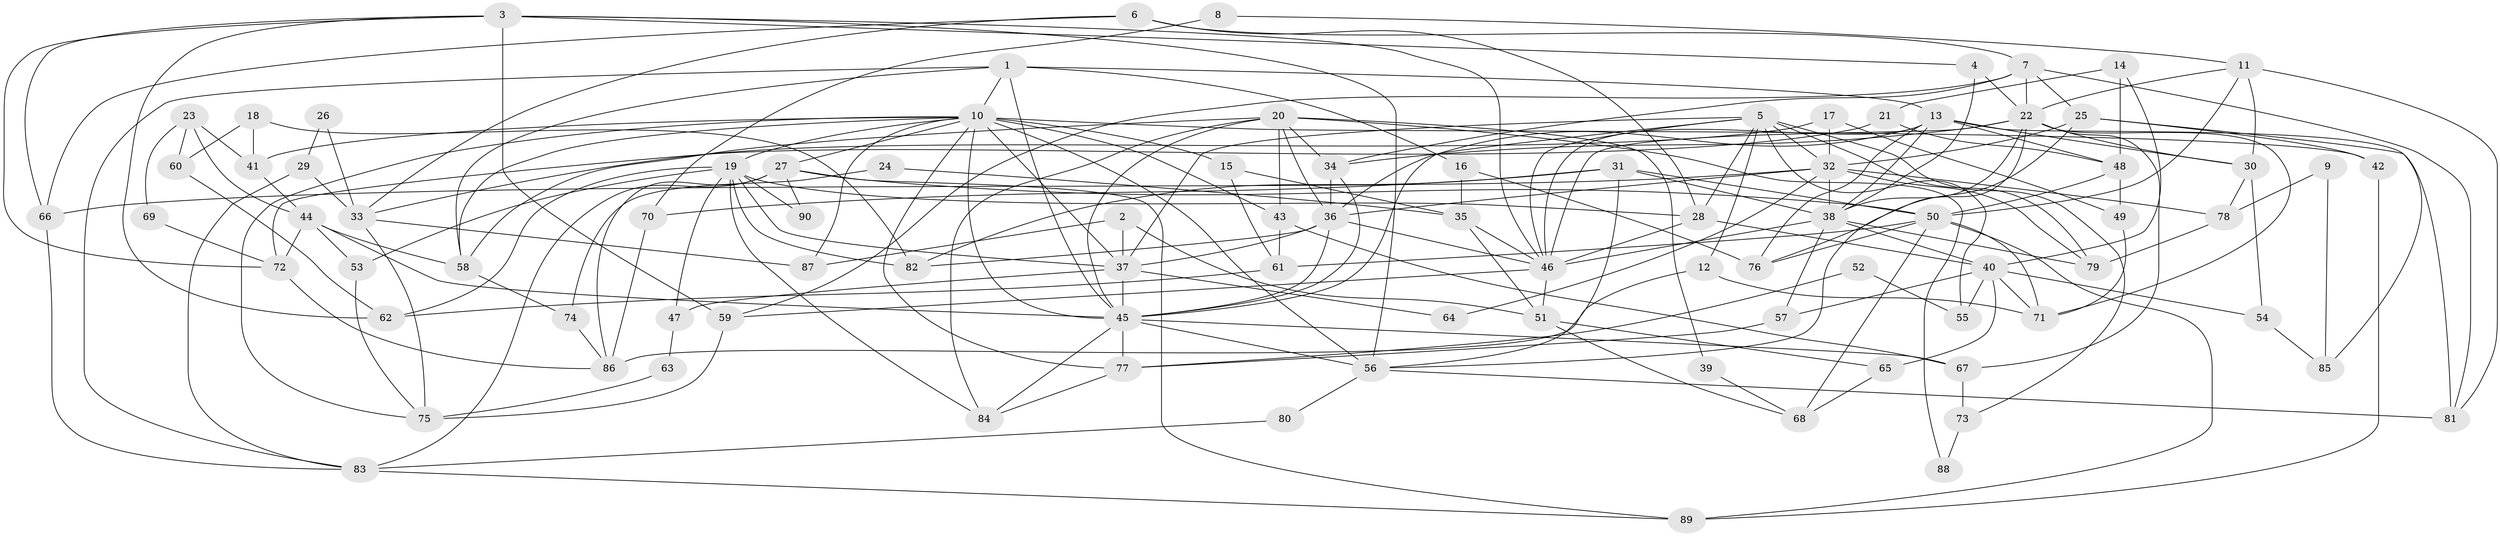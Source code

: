 // original degree distribution, {3: 0.296875, 4: 0.2265625, 6: 0.078125, 2: 0.1484375, 7: 0.0390625, 5: 0.1796875, 8: 0.0234375, 10: 0.0078125}
// Generated by graph-tools (version 1.1) at 2025/50/03/04/25 22:50:47]
// undirected, 90 vertices, 210 edges
graph export_dot {
  node [color=gray90,style=filled];
  1;
  2;
  3;
  4;
  5;
  6;
  7;
  8;
  9;
  10;
  11;
  12;
  13;
  14;
  15;
  16;
  17;
  18;
  19;
  20;
  21;
  22;
  23;
  24;
  25;
  26;
  27;
  28;
  29;
  30;
  31;
  32;
  33;
  34;
  35;
  36;
  37;
  38;
  39;
  40;
  41;
  42;
  43;
  44;
  45;
  46;
  47;
  48;
  49;
  50;
  51;
  52;
  53;
  54;
  55;
  56;
  57;
  58;
  59;
  60;
  61;
  62;
  63;
  64;
  65;
  66;
  67;
  68;
  69;
  70;
  71;
  72;
  73;
  74;
  75;
  76;
  77;
  78;
  79;
  80;
  81;
  82;
  83;
  84;
  85;
  86;
  87;
  88;
  89;
  90;
  1 -- 10 [weight=1.0];
  1 -- 13 [weight=1.0];
  1 -- 16 [weight=1.0];
  1 -- 45 [weight=1.0];
  1 -- 58 [weight=1.0];
  1 -- 83 [weight=1.0];
  2 -- 37 [weight=1.0];
  2 -- 51 [weight=1.0];
  2 -- 87 [weight=1.0];
  3 -- 4 [weight=1.0];
  3 -- 46 [weight=1.0];
  3 -- 56 [weight=1.0];
  3 -- 59 [weight=1.0];
  3 -- 62 [weight=1.0];
  3 -- 66 [weight=1.0];
  3 -- 72 [weight=1.0];
  4 -- 22 [weight=1.0];
  4 -- 38 [weight=1.0];
  5 -- 12 [weight=1.0];
  5 -- 28 [weight=1.0];
  5 -- 32 [weight=1.0];
  5 -- 37 [weight=1.0];
  5 -- 45 [weight=3.0];
  5 -- 46 [weight=1.0];
  5 -- 55 [weight=1.0];
  5 -- 73 [weight=1.0];
  5 -- 79 [weight=2.0];
  6 -- 7 [weight=1.0];
  6 -- 28 [weight=1.0];
  6 -- 33 [weight=1.0];
  6 -- 66 [weight=1.0];
  7 -- 22 [weight=1.0];
  7 -- 25 [weight=1.0];
  7 -- 34 [weight=1.0];
  7 -- 59 [weight=1.0];
  7 -- 81 [weight=1.0];
  8 -- 11 [weight=1.0];
  8 -- 70 [weight=1.0];
  9 -- 78 [weight=1.0];
  9 -- 85 [weight=1.0];
  10 -- 15 [weight=1.0];
  10 -- 19 [weight=1.0];
  10 -- 27 [weight=1.0];
  10 -- 37 [weight=1.0];
  10 -- 41 [weight=1.0];
  10 -- 42 [weight=1.0];
  10 -- 43 [weight=1.0];
  10 -- 45 [weight=2.0];
  10 -- 56 [weight=1.0];
  10 -- 58 [weight=1.0];
  10 -- 75 [weight=1.0];
  10 -- 77 [weight=1.0];
  10 -- 87 [weight=1.0];
  11 -- 22 [weight=1.0];
  11 -- 30 [weight=1.0];
  11 -- 50 [weight=1.0];
  11 -- 81 [weight=1.0];
  12 -- 71 [weight=1.0];
  12 -- 86 [weight=1.0];
  13 -- 30 [weight=1.0];
  13 -- 36 [weight=1.0];
  13 -- 38 [weight=2.0];
  13 -- 46 [weight=1.0];
  13 -- 48 [weight=1.0];
  13 -- 76 [weight=2.0];
  13 -- 81 [weight=1.0];
  14 -- 21 [weight=1.0];
  14 -- 40 [weight=1.0];
  14 -- 48 [weight=1.0];
  15 -- 35 [weight=1.0];
  15 -- 61 [weight=1.0];
  16 -- 35 [weight=1.0];
  16 -- 76 [weight=1.0];
  17 -- 32 [weight=1.0];
  17 -- 33 [weight=1.0];
  17 -- 49 [weight=1.0];
  18 -- 41 [weight=1.0];
  18 -- 60 [weight=1.0];
  18 -- 82 [weight=1.0];
  19 -- 28 [weight=1.0];
  19 -- 37 [weight=1.0];
  19 -- 47 [weight=1.0];
  19 -- 53 [weight=1.0];
  19 -- 62 [weight=1.0];
  19 -- 82 [weight=1.0];
  19 -- 84 [weight=1.0];
  19 -- 90 [weight=1.0];
  20 -- 34 [weight=1.0];
  20 -- 36 [weight=1.0];
  20 -- 39 [weight=1.0];
  20 -- 43 [weight=1.0];
  20 -- 45 [weight=1.0];
  20 -- 58 [weight=1.0];
  20 -- 84 [weight=1.0];
  20 -- 88 [weight=1.0];
  21 -- 48 [weight=1.0];
  21 -- 72 [weight=1.0];
  22 -- 30 [weight=1.0];
  22 -- 34 [weight=1.0];
  22 -- 38 [weight=1.0];
  22 -- 46 [weight=1.0];
  22 -- 56 [weight=1.0];
  22 -- 67 [weight=1.0];
  22 -- 71 [weight=1.0];
  23 -- 41 [weight=1.0];
  23 -- 44 [weight=1.0];
  23 -- 60 [weight=1.0];
  23 -- 69 [weight=1.0];
  24 -- 35 [weight=1.0];
  24 -- 74 [weight=1.0];
  25 -- 32 [weight=1.0];
  25 -- 42 [weight=1.0];
  25 -- 76 [weight=1.0];
  25 -- 85 [weight=1.0];
  26 -- 29 [weight=1.0];
  26 -- 33 [weight=1.0];
  27 -- 50 [weight=1.0];
  27 -- 83 [weight=1.0];
  27 -- 86 [weight=1.0];
  27 -- 89 [weight=1.0];
  27 -- 90 [weight=1.0];
  28 -- 40 [weight=1.0];
  28 -- 46 [weight=1.0];
  29 -- 33 [weight=1.0];
  29 -- 83 [weight=1.0];
  30 -- 54 [weight=1.0];
  30 -- 78 [weight=1.0];
  31 -- 38 [weight=1.0];
  31 -- 50 [weight=1.0];
  31 -- 56 [weight=1.0];
  31 -- 70 [weight=1.0];
  31 -- 82 [weight=1.0];
  32 -- 36 [weight=1.0];
  32 -- 38 [weight=1.0];
  32 -- 64 [weight=1.0];
  32 -- 66 [weight=1.0];
  32 -- 78 [weight=1.0];
  32 -- 79 [weight=1.0];
  33 -- 75 [weight=1.0];
  33 -- 87 [weight=1.0];
  34 -- 36 [weight=1.0];
  34 -- 45 [weight=1.0];
  35 -- 46 [weight=1.0];
  35 -- 51 [weight=1.0];
  36 -- 37 [weight=1.0];
  36 -- 45 [weight=1.0];
  36 -- 46 [weight=1.0];
  36 -- 82 [weight=1.0];
  37 -- 45 [weight=1.0];
  37 -- 47 [weight=1.0];
  37 -- 64 [weight=1.0];
  38 -- 40 [weight=1.0];
  38 -- 46 [weight=1.0];
  38 -- 57 [weight=1.0];
  38 -- 79 [weight=1.0];
  39 -- 68 [weight=1.0];
  40 -- 54 [weight=1.0];
  40 -- 55 [weight=1.0];
  40 -- 57 [weight=1.0];
  40 -- 65 [weight=1.0];
  40 -- 71 [weight=1.0];
  41 -- 44 [weight=1.0];
  42 -- 89 [weight=1.0];
  43 -- 61 [weight=1.0];
  43 -- 67 [weight=1.0];
  44 -- 45 [weight=1.0];
  44 -- 53 [weight=1.0];
  44 -- 58 [weight=1.0];
  44 -- 72 [weight=1.0];
  45 -- 56 [weight=1.0];
  45 -- 67 [weight=1.0];
  45 -- 77 [weight=1.0];
  45 -- 84 [weight=1.0];
  46 -- 51 [weight=1.0];
  46 -- 59 [weight=1.0];
  47 -- 63 [weight=1.0];
  48 -- 49 [weight=1.0];
  48 -- 50 [weight=1.0];
  49 -- 71 [weight=1.0];
  50 -- 61 [weight=1.0];
  50 -- 68 [weight=1.0];
  50 -- 71 [weight=1.0];
  50 -- 76 [weight=1.0];
  50 -- 89 [weight=1.0];
  51 -- 65 [weight=1.0];
  51 -- 68 [weight=1.0];
  52 -- 55 [weight=1.0];
  52 -- 77 [weight=1.0];
  53 -- 75 [weight=1.0];
  54 -- 85 [weight=1.0];
  56 -- 80 [weight=1.0];
  56 -- 81 [weight=1.0];
  57 -- 77 [weight=1.0];
  58 -- 74 [weight=1.0];
  59 -- 75 [weight=1.0];
  60 -- 62 [weight=1.0];
  61 -- 62 [weight=1.0];
  63 -- 75 [weight=1.0];
  65 -- 68 [weight=1.0];
  66 -- 83 [weight=1.0];
  67 -- 73 [weight=1.0];
  69 -- 72 [weight=1.0];
  70 -- 86 [weight=1.0];
  72 -- 86 [weight=1.0];
  73 -- 88 [weight=1.0];
  74 -- 86 [weight=1.0];
  77 -- 84 [weight=1.0];
  78 -- 79 [weight=1.0];
  80 -- 83 [weight=1.0];
  83 -- 89 [weight=1.0];
}
